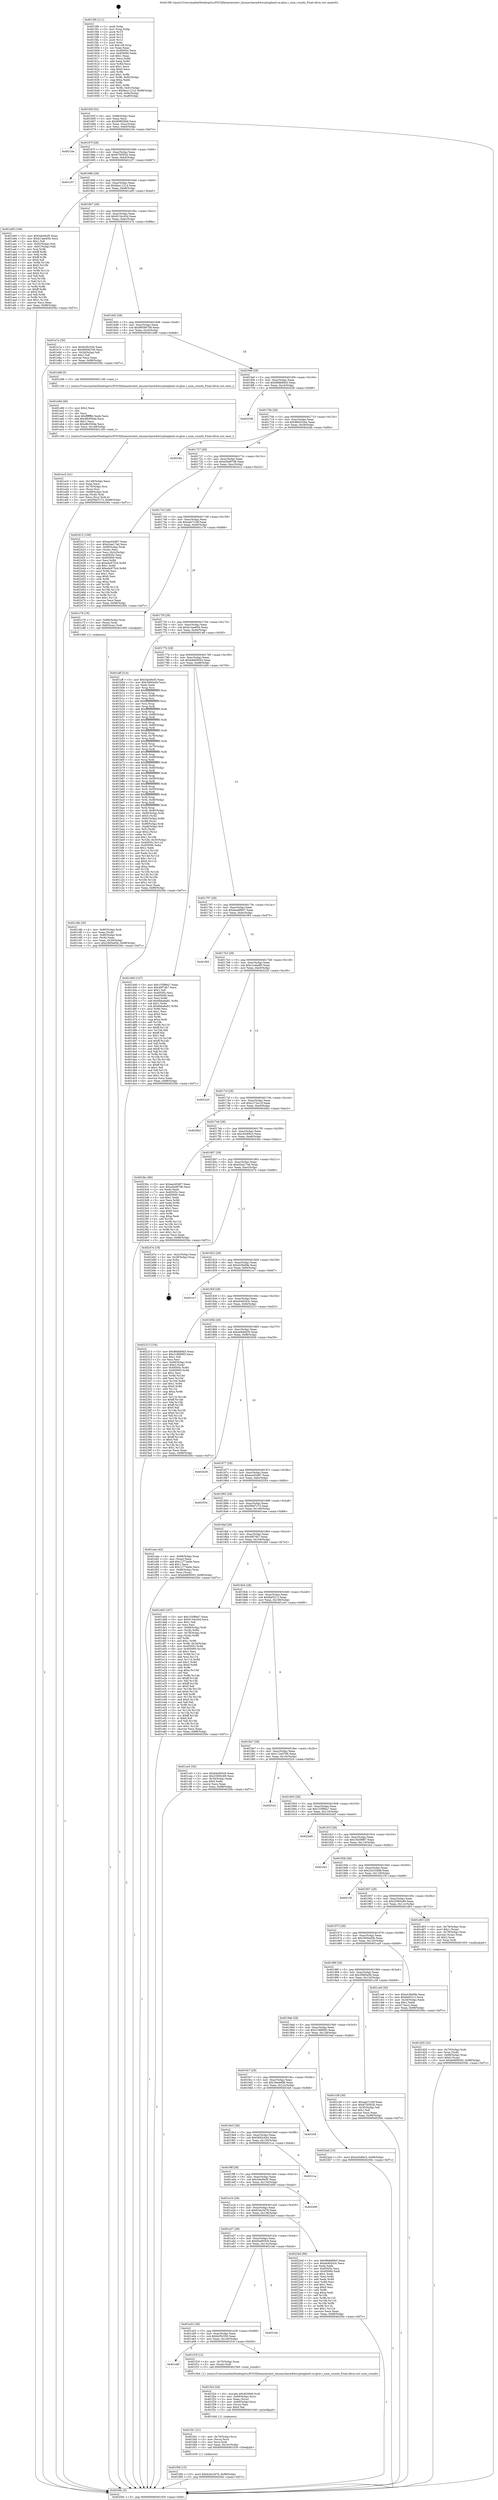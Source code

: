 digraph "0x4015f0" {
  label = "0x4015f0 (/mnt/c/Users/mathe/Desktop/tcc/POCII/binaries/extr_linuxarcharm64cryptoghash-ce-glue.c_num_rounds_Final-ollvm.out::main(0))"
  labelloc = "t"
  node[shape=record]

  Entry [label="",width=0.3,height=0.3,shape=circle,fillcolor=black,style=filled]
  "0x40165f" [label="{
     0x40165f [32]\l
     | [instrs]\l
     &nbsp;&nbsp;0x40165f \<+6\>: mov -0x98(%rbp),%eax\l
     &nbsp;&nbsp;0x401665 \<+2\>: mov %eax,%ecx\l
     &nbsp;&nbsp;0x401667 \<+6\>: sub $0x808f29b6,%ecx\l
     &nbsp;&nbsp;0x40166d \<+6\>: mov %eax,-0xac(%rbp)\l
     &nbsp;&nbsp;0x401673 \<+6\>: mov %ecx,-0xb0(%rbp)\l
     &nbsp;&nbsp;0x401679 \<+6\>: je 000000000040216e \<main+0xb7e\>\l
  }"]
  "0x40216e" [label="{
     0x40216e\l
  }", style=dashed]
  "0x40167f" [label="{
     0x40167f [28]\l
     | [instrs]\l
     &nbsp;&nbsp;0x40167f \<+5\>: jmp 0000000000401684 \<main+0x94\>\l
     &nbsp;&nbsp;0x401684 \<+6\>: mov -0xac(%rbp),%eax\l
     &nbsp;&nbsp;0x40168a \<+5\>: sub $0x875f362b,%eax\l
     &nbsp;&nbsp;0x40168f \<+6\>: mov %eax,-0xb4(%rbp)\l
     &nbsp;&nbsp;0x401695 \<+6\>: je 0000000000401c57 \<main+0x667\>\l
  }"]
  Exit [label="",width=0.3,height=0.3,shape=circle,fillcolor=black,style=filled,peripheries=2]
  "0x401c57" [label="{
     0x401c57\l
  }", style=dashed]
  "0x40169b" [label="{
     0x40169b [28]\l
     | [instrs]\l
     &nbsp;&nbsp;0x40169b \<+5\>: jmp 00000000004016a0 \<main+0xb0\>\l
     &nbsp;&nbsp;0x4016a0 \<+6\>: mov -0xac(%rbp),%eax\l
     &nbsp;&nbsp;0x4016a6 \<+5\>: sub $0x8ea1121d,%eax\l
     &nbsp;&nbsp;0x4016ab \<+6\>: mov %eax,-0xb8(%rbp)\l
     &nbsp;&nbsp;0x4016b1 \<+6\>: je 0000000000401a95 \<main+0x4a5\>\l
  }"]
  "0x401f56" [label="{
     0x401f56 [15]\l
     | [instrs]\l
     &nbsp;&nbsp;0x401f56 \<+10\>: movl $0x62dc3d78,-0x98(%rbp)\l
     &nbsp;&nbsp;0x401f60 \<+5\>: jmp 000000000040256c \<main+0xf7c\>\l
  }"]
  "0x401a95" [label="{
     0x401a95 [106]\l
     | [instrs]\l
     &nbsp;&nbsp;0x401a95 \<+5\>: mov $0x5ab49cf5,%eax\l
     &nbsp;&nbsp;0x401a9a \<+5\>: mov $0xb14ae65b,%ecx\l
     &nbsp;&nbsp;0x401a9f \<+2\>: mov $0x1,%dl\l
     &nbsp;&nbsp;0x401aa1 \<+7\>: mov -0x92(%rbp),%sil\l
     &nbsp;&nbsp;0x401aa8 \<+7\>: mov -0x91(%rbp),%dil\l
     &nbsp;&nbsp;0x401aaf \<+3\>: mov %sil,%r8b\l
     &nbsp;&nbsp;0x401ab2 \<+4\>: xor $0xff,%r8b\l
     &nbsp;&nbsp;0x401ab6 \<+3\>: mov %dil,%r9b\l
     &nbsp;&nbsp;0x401ab9 \<+4\>: xor $0xff,%r9b\l
     &nbsp;&nbsp;0x401abd \<+3\>: xor $0x0,%dl\l
     &nbsp;&nbsp;0x401ac0 \<+3\>: mov %r8b,%r10b\l
     &nbsp;&nbsp;0x401ac3 \<+4\>: and $0x0,%r10b\l
     &nbsp;&nbsp;0x401ac7 \<+3\>: and %dl,%sil\l
     &nbsp;&nbsp;0x401aca \<+3\>: mov %r9b,%r11b\l
     &nbsp;&nbsp;0x401acd \<+4\>: and $0x0,%r11b\l
     &nbsp;&nbsp;0x401ad1 \<+3\>: and %dl,%dil\l
     &nbsp;&nbsp;0x401ad4 \<+3\>: or %sil,%r10b\l
     &nbsp;&nbsp;0x401ad7 \<+3\>: or %dil,%r11b\l
     &nbsp;&nbsp;0x401ada \<+3\>: xor %r11b,%r10b\l
     &nbsp;&nbsp;0x401add \<+3\>: or %r9b,%r8b\l
     &nbsp;&nbsp;0x401ae0 \<+4\>: xor $0xff,%r8b\l
     &nbsp;&nbsp;0x401ae4 \<+3\>: or $0x0,%dl\l
     &nbsp;&nbsp;0x401ae7 \<+3\>: and %dl,%r8b\l
     &nbsp;&nbsp;0x401aea \<+3\>: or %r8b,%r10b\l
     &nbsp;&nbsp;0x401aed \<+4\>: test $0x1,%r10b\l
     &nbsp;&nbsp;0x401af1 \<+3\>: cmovne %ecx,%eax\l
     &nbsp;&nbsp;0x401af4 \<+6\>: mov %eax,-0x98(%rbp)\l
     &nbsp;&nbsp;0x401afa \<+5\>: jmp 000000000040256c \<main+0xf7c\>\l
  }"]
  "0x4016b7" [label="{
     0x4016b7 [28]\l
     | [instrs]\l
     &nbsp;&nbsp;0x4016b7 \<+5\>: jmp 00000000004016bc \<main+0xcc\>\l
     &nbsp;&nbsp;0x4016bc \<+6\>: mov -0xac(%rbp),%eax\l
     &nbsp;&nbsp;0x4016c2 \<+5\>: sub $0x9134c45d,%eax\l
     &nbsp;&nbsp;0x4016c7 \<+6\>: mov %eax,-0xbc(%rbp)\l
     &nbsp;&nbsp;0x4016cd \<+6\>: je 0000000000401e7a \<main+0x88a\>\l
  }"]
  "0x40256c" [label="{
     0x40256c [5]\l
     | [instrs]\l
     &nbsp;&nbsp;0x40256c \<+5\>: jmp 000000000040165f \<main+0x6f\>\l
  }"]
  "0x4015f0" [label="{
     0x4015f0 [111]\l
     | [instrs]\l
     &nbsp;&nbsp;0x4015f0 \<+1\>: push %rbp\l
     &nbsp;&nbsp;0x4015f1 \<+3\>: mov %rsp,%rbp\l
     &nbsp;&nbsp;0x4015f4 \<+2\>: push %r15\l
     &nbsp;&nbsp;0x4015f6 \<+2\>: push %r14\l
     &nbsp;&nbsp;0x4015f8 \<+2\>: push %r13\l
     &nbsp;&nbsp;0x4015fa \<+2\>: push %r12\l
     &nbsp;&nbsp;0x4015fc \<+1\>: push %rbx\l
     &nbsp;&nbsp;0x4015fd \<+7\>: sub $0x148,%rsp\l
     &nbsp;&nbsp;0x401604 \<+2\>: xor %eax,%eax\l
     &nbsp;&nbsp;0x401606 \<+7\>: mov 0x40505c,%ecx\l
     &nbsp;&nbsp;0x40160d \<+7\>: mov 0x405060,%edx\l
     &nbsp;&nbsp;0x401614 \<+3\>: sub $0x1,%eax\l
     &nbsp;&nbsp;0x401617 \<+3\>: mov %ecx,%r8d\l
     &nbsp;&nbsp;0x40161a \<+3\>: add %eax,%r8d\l
     &nbsp;&nbsp;0x40161d \<+4\>: imul %r8d,%ecx\l
     &nbsp;&nbsp;0x401621 \<+3\>: and $0x1,%ecx\l
     &nbsp;&nbsp;0x401624 \<+3\>: cmp $0x0,%ecx\l
     &nbsp;&nbsp;0x401627 \<+4\>: sete %r9b\l
     &nbsp;&nbsp;0x40162b \<+4\>: and $0x1,%r9b\l
     &nbsp;&nbsp;0x40162f \<+7\>: mov %r9b,-0x92(%rbp)\l
     &nbsp;&nbsp;0x401636 \<+3\>: cmp $0xa,%edx\l
     &nbsp;&nbsp;0x401639 \<+4\>: setl %r9b\l
     &nbsp;&nbsp;0x40163d \<+4\>: and $0x1,%r9b\l
     &nbsp;&nbsp;0x401641 \<+7\>: mov %r9b,-0x91(%rbp)\l
     &nbsp;&nbsp;0x401648 \<+10\>: movl $0x8ea1121d,-0x98(%rbp)\l
     &nbsp;&nbsp;0x401652 \<+6\>: mov %edi,-0x9c(%rbp)\l
     &nbsp;&nbsp;0x401658 \<+7\>: mov %rsi,-0xa8(%rbp)\l
  }"]
  "0x401f41" [label="{
     0x401f41 [21]\l
     | [instrs]\l
     &nbsp;&nbsp;0x401f41 \<+4\>: mov -0x70(%rbp),%rcx\l
     &nbsp;&nbsp;0x401f45 \<+3\>: mov (%rcx),%rcx\l
     &nbsp;&nbsp;0x401f48 \<+3\>: mov %rcx,%rdi\l
     &nbsp;&nbsp;0x401f4b \<+6\>: mov %eax,-0x14c(%rbp)\l
     &nbsp;&nbsp;0x401f51 \<+5\>: call 0000000000401030 \<free@plt\>\l
     | [calls]\l
     &nbsp;&nbsp;0x401030 \{1\} (unknown)\l
  }"]
  "0x401e7a" [label="{
     0x401e7a [30]\l
     | [instrs]\l
     &nbsp;&nbsp;0x401e7a \<+5\>: mov $0x6cf5c556,%eax\l
     &nbsp;&nbsp;0x401e7f \<+5\>: mov $0x9859d709,%ecx\l
     &nbsp;&nbsp;0x401e84 \<+3\>: mov -0x2d(%rbp),%dl\l
     &nbsp;&nbsp;0x401e87 \<+3\>: test $0x1,%dl\l
     &nbsp;&nbsp;0x401e8a \<+3\>: cmovne %ecx,%eax\l
     &nbsp;&nbsp;0x401e8d \<+6\>: mov %eax,-0x98(%rbp)\l
     &nbsp;&nbsp;0x401e93 \<+5\>: jmp 000000000040256c \<main+0xf7c\>\l
  }"]
  "0x4016d3" [label="{
     0x4016d3 [28]\l
     | [instrs]\l
     &nbsp;&nbsp;0x4016d3 \<+5\>: jmp 00000000004016d8 \<main+0xe8\>\l
     &nbsp;&nbsp;0x4016d8 \<+6\>: mov -0xac(%rbp),%eax\l
     &nbsp;&nbsp;0x4016de \<+5\>: sub $0x9859d709,%eax\l
     &nbsp;&nbsp;0x4016e3 \<+6\>: mov %eax,-0xc0(%rbp)\l
     &nbsp;&nbsp;0x4016e9 \<+6\>: je 0000000000401e98 \<main+0x8a8\>\l
  }"]
  "0x401f24" [label="{
     0x401f24 [29]\l
     | [instrs]\l
     &nbsp;&nbsp;0x401f24 \<+10\>: movabs $0x4030d6,%rdi\l
     &nbsp;&nbsp;0x401f2e \<+4\>: mov -0x60(%rbp),%rcx\l
     &nbsp;&nbsp;0x401f32 \<+2\>: mov %eax,(%rcx)\l
     &nbsp;&nbsp;0x401f34 \<+4\>: mov -0x60(%rbp),%rcx\l
     &nbsp;&nbsp;0x401f38 \<+2\>: mov (%rcx),%esi\l
     &nbsp;&nbsp;0x401f3a \<+2\>: mov $0x0,%al\l
     &nbsp;&nbsp;0x401f3c \<+5\>: call 0000000000401040 \<printf@plt\>\l
     | [calls]\l
     &nbsp;&nbsp;0x401040 \{1\} (unknown)\l
  }"]
  "0x401e98" [label="{
     0x401e98 [5]\l
     | [instrs]\l
     &nbsp;&nbsp;0x401e98 \<+5\>: call 0000000000401160 \<next_i\>\l
     | [calls]\l
     &nbsp;&nbsp;0x401160 \{1\} (/mnt/c/Users/mathe/Desktop/tcc/POCII/binaries/extr_linuxarcharm64cryptoghash-ce-glue.c_num_rounds_Final-ollvm.out::next_i)\l
  }"]
  "0x4016ef" [label="{
     0x4016ef [28]\l
     | [instrs]\l
     &nbsp;&nbsp;0x4016ef \<+5\>: jmp 00000000004016f4 \<main+0x104\>\l
     &nbsp;&nbsp;0x4016f4 \<+6\>: mov -0xac(%rbp),%eax\l
     &nbsp;&nbsp;0x4016fa \<+5\>: sub $0x98db80b5,%eax\l
     &nbsp;&nbsp;0x4016ff \<+6\>: mov %eax,-0xc4(%rbp)\l
     &nbsp;&nbsp;0x401705 \<+6\>: je 0000000000402538 \<main+0xf48\>\l
  }"]
  "0x401a6f" [label="{
     0x401a6f\l
  }", style=dashed]
  "0x402538" [label="{
     0x402538\l
  }", style=dashed]
  "0x40170b" [label="{
     0x40170b [28]\l
     | [instrs]\l
     &nbsp;&nbsp;0x40170b \<+5\>: jmp 0000000000401710 \<main+0x120\>\l
     &nbsp;&nbsp;0x401710 \<+6\>: mov -0xac(%rbp),%eax\l
     &nbsp;&nbsp;0x401716 \<+5\>: sub $0x9b6522be,%eax\l
     &nbsp;&nbsp;0x40171b \<+6\>: mov %eax,-0xc8(%rbp)\l
     &nbsp;&nbsp;0x401721 \<+6\>: je 00000000004024fa \<main+0xf0a\>\l
  }"]
  "0x401f18" [label="{
     0x401f18 [12]\l
     | [instrs]\l
     &nbsp;&nbsp;0x401f18 \<+4\>: mov -0x70(%rbp),%rax\l
     &nbsp;&nbsp;0x401f1c \<+3\>: mov (%rax),%rdi\l
     &nbsp;&nbsp;0x401f1f \<+5\>: call 00000000004015b0 \<num_rounds\>\l
     | [calls]\l
     &nbsp;&nbsp;0x4015b0 \{1\} (/mnt/c/Users/mathe/Desktop/tcc/POCII/binaries/extr_linuxarcharm64cryptoghash-ce-glue.c_num_rounds_Final-ollvm.out::num_rounds)\l
  }"]
  "0x4024fa" [label="{
     0x4024fa\l
  }", style=dashed]
  "0x401727" [label="{
     0x401727 [28]\l
     | [instrs]\l
     &nbsp;&nbsp;0x401727 \<+5\>: jmp 000000000040172c \<main+0x13c\>\l
     &nbsp;&nbsp;0x40172c \<+6\>: mov -0xac(%rbp),%eax\l
     &nbsp;&nbsp;0x401732 \<+5\>: sub $0xa5bd97d6,%eax\l
     &nbsp;&nbsp;0x401737 \<+6\>: mov %eax,-0xcc(%rbp)\l
     &nbsp;&nbsp;0x40173d \<+6\>: je 0000000000402412 \<main+0xe22\>\l
  }"]
  "0x401a53" [label="{
     0x401a53 [28]\l
     | [instrs]\l
     &nbsp;&nbsp;0x401a53 \<+5\>: jmp 0000000000401a58 \<main+0x468\>\l
     &nbsp;&nbsp;0x401a58 \<+6\>: mov -0xac(%rbp),%eax\l
     &nbsp;&nbsp;0x401a5e \<+5\>: sub $0x6cf5c556,%eax\l
     &nbsp;&nbsp;0x401a63 \<+6\>: mov %eax,-0x140(%rbp)\l
     &nbsp;&nbsp;0x401a69 \<+6\>: je 0000000000401f18 \<main+0x928\>\l
  }"]
  "0x402412" [label="{
     0x402412 [108]\l
     | [instrs]\l
     &nbsp;&nbsp;0x402412 \<+5\>: mov $0xeecb5d87,%eax\l
     &nbsp;&nbsp;0x402417 \<+5\>: mov $0xd2ee17a6,%ecx\l
     &nbsp;&nbsp;0x40241c \<+7\>: mov -0x90(%rbp),%rdx\l
     &nbsp;&nbsp;0x402423 \<+2\>: mov (%rdx),%esi\l
     &nbsp;&nbsp;0x402425 \<+3\>: mov %esi,-0x2c(%rbp)\l
     &nbsp;&nbsp;0x402428 \<+7\>: mov 0x40505c,%esi\l
     &nbsp;&nbsp;0x40242f \<+7\>: mov 0x405060,%edi\l
     &nbsp;&nbsp;0x402436 \<+3\>: mov %esi,%r8d\l
     &nbsp;&nbsp;0x402439 \<+7\>: sub $0xedc675c4,%r8d\l
     &nbsp;&nbsp;0x402440 \<+4\>: sub $0x1,%r8d\l
     &nbsp;&nbsp;0x402444 \<+7\>: add $0xedc675c4,%r8d\l
     &nbsp;&nbsp;0x40244b \<+4\>: imul %r8d,%esi\l
     &nbsp;&nbsp;0x40244f \<+3\>: and $0x1,%esi\l
     &nbsp;&nbsp;0x402452 \<+3\>: cmp $0x0,%esi\l
     &nbsp;&nbsp;0x402455 \<+4\>: sete %r9b\l
     &nbsp;&nbsp;0x402459 \<+3\>: cmp $0xa,%edi\l
     &nbsp;&nbsp;0x40245c \<+4\>: setl %r10b\l
     &nbsp;&nbsp;0x402460 \<+3\>: mov %r9b,%r11b\l
     &nbsp;&nbsp;0x402463 \<+3\>: and %r10b,%r11b\l
     &nbsp;&nbsp;0x402466 \<+3\>: xor %r10b,%r9b\l
     &nbsp;&nbsp;0x402469 \<+3\>: or %r9b,%r11b\l
     &nbsp;&nbsp;0x40246c \<+4\>: test $0x1,%r11b\l
     &nbsp;&nbsp;0x402470 \<+3\>: cmovne %ecx,%eax\l
     &nbsp;&nbsp;0x402473 \<+6\>: mov %eax,-0x98(%rbp)\l
     &nbsp;&nbsp;0x402479 \<+5\>: jmp 000000000040256c \<main+0xf7c\>\l
  }"]
  "0x401743" [label="{
     0x401743 [28]\l
     | [instrs]\l
     &nbsp;&nbsp;0x401743 \<+5\>: jmp 0000000000401748 \<main+0x158\>\l
     &nbsp;&nbsp;0x401748 \<+6\>: mov -0xac(%rbp),%eax\l
     &nbsp;&nbsp;0x40174e \<+5\>: sub $0xaeb7c20f,%eax\l
     &nbsp;&nbsp;0x401753 \<+6\>: mov %eax,-0xd0(%rbp)\l
     &nbsp;&nbsp;0x401759 \<+6\>: je 0000000000401c78 \<main+0x688\>\l
  }"]
  "0x4021bb" [label="{
     0x4021bb\l
  }", style=dashed]
  "0x401c78" [label="{
     0x401c78 [19]\l
     | [instrs]\l
     &nbsp;&nbsp;0x401c78 \<+7\>: mov -0x88(%rbp),%rax\l
     &nbsp;&nbsp;0x401c7f \<+3\>: mov (%rax),%rax\l
     &nbsp;&nbsp;0x401c82 \<+4\>: mov 0x8(%rax),%rdi\l
     &nbsp;&nbsp;0x401c86 \<+5\>: call 0000000000401060 \<atoi@plt\>\l
     | [calls]\l
     &nbsp;&nbsp;0x401060 \{1\} (unknown)\l
  }"]
  "0x40175f" [label="{
     0x40175f [28]\l
     | [instrs]\l
     &nbsp;&nbsp;0x40175f \<+5\>: jmp 0000000000401764 \<main+0x174\>\l
     &nbsp;&nbsp;0x401764 \<+6\>: mov -0xac(%rbp),%eax\l
     &nbsp;&nbsp;0x40176a \<+5\>: sub $0xb14ae65b,%eax\l
     &nbsp;&nbsp;0x40176f \<+6\>: mov %eax,-0xd4(%rbp)\l
     &nbsp;&nbsp;0x401775 \<+6\>: je 0000000000401aff \<main+0x50f\>\l
  }"]
  "0x401a37" [label="{
     0x401a37 [28]\l
     | [instrs]\l
     &nbsp;&nbsp;0x401a37 \<+5\>: jmp 0000000000401a3c \<main+0x44c\>\l
     &nbsp;&nbsp;0x401a3c \<+6\>: mov -0xac(%rbp),%eax\l
     &nbsp;&nbsp;0x401a42 \<+5\>: sub $0x64a905c8,%eax\l
     &nbsp;&nbsp;0x401a47 \<+6\>: mov %eax,-0x13c(%rbp)\l
     &nbsp;&nbsp;0x401a4d \<+6\>: je 00000000004021bb \<main+0xbcb\>\l
  }"]
  "0x401aff" [label="{
     0x401aff [314]\l
     | [instrs]\l
     &nbsp;&nbsp;0x401aff \<+5\>: mov $0x5ab49cf5,%eax\l
     &nbsp;&nbsp;0x401b04 \<+5\>: mov $0x30fd3a5b,%ecx\l
     &nbsp;&nbsp;0x401b09 \<+2\>: xor %edx,%edx\l
     &nbsp;&nbsp;0x401b0b \<+3\>: mov %rsp,%rsi\l
     &nbsp;&nbsp;0x401b0e \<+4\>: add $0xfffffffffffffff0,%rsi\l
     &nbsp;&nbsp;0x401b12 \<+3\>: mov %rsi,%rsp\l
     &nbsp;&nbsp;0x401b15 \<+7\>: mov %rsi,-0x90(%rbp)\l
     &nbsp;&nbsp;0x401b1c \<+3\>: mov %rsp,%rsi\l
     &nbsp;&nbsp;0x401b1f \<+4\>: add $0xfffffffffffffff0,%rsi\l
     &nbsp;&nbsp;0x401b23 \<+3\>: mov %rsi,%rsp\l
     &nbsp;&nbsp;0x401b26 \<+3\>: mov %rsp,%rdi\l
     &nbsp;&nbsp;0x401b29 \<+4\>: add $0xfffffffffffffff0,%rdi\l
     &nbsp;&nbsp;0x401b2d \<+3\>: mov %rdi,%rsp\l
     &nbsp;&nbsp;0x401b30 \<+7\>: mov %rdi,-0x88(%rbp)\l
     &nbsp;&nbsp;0x401b37 \<+3\>: mov %rsp,%rdi\l
     &nbsp;&nbsp;0x401b3a \<+4\>: add $0xfffffffffffffff0,%rdi\l
     &nbsp;&nbsp;0x401b3e \<+3\>: mov %rdi,%rsp\l
     &nbsp;&nbsp;0x401b41 \<+4\>: mov %rdi,-0x80(%rbp)\l
     &nbsp;&nbsp;0x401b45 \<+3\>: mov %rsp,%rdi\l
     &nbsp;&nbsp;0x401b48 \<+4\>: add $0xfffffffffffffff0,%rdi\l
     &nbsp;&nbsp;0x401b4c \<+3\>: mov %rdi,%rsp\l
     &nbsp;&nbsp;0x401b4f \<+4\>: mov %rdi,-0x78(%rbp)\l
     &nbsp;&nbsp;0x401b53 \<+3\>: mov %rsp,%rdi\l
     &nbsp;&nbsp;0x401b56 \<+4\>: add $0xfffffffffffffff0,%rdi\l
     &nbsp;&nbsp;0x401b5a \<+3\>: mov %rdi,%rsp\l
     &nbsp;&nbsp;0x401b5d \<+4\>: mov %rdi,-0x70(%rbp)\l
     &nbsp;&nbsp;0x401b61 \<+3\>: mov %rsp,%rdi\l
     &nbsp;&nbsp;0x401b64 \<+4\>: add $0xfffffffffffffff0,%rdi\l
     &nbsp;&nbsp;0x401b68 \<+3\>: mov %rdi,%rsp\l
     &nbsp;&nbsp;0x401b6b \<+4\>: mov %rdi,-0x68(%rbp)\l
     &nbsp;&nbsp;0x401b6f \<+3\>: mov %rsp,%rdi\l
     &nbsp;&nbsp;0x401b72 \<+4\>: add $0xfffffffffffffff0,%rdi\l
     &nbsp;&nbsp;0x401b76 \<+3\>: mov %rdi,%rsp\l
     &nbsp;&nbsp;0x401b79 \<+4\>: mov %rdi,-0x60(%rbp)\l
     &nbsp;&nbsp;0x401b7d \<+3\>: mov %rsp,%rdi\l
     &nbsp;&nbsp;0x401b80 \<+4\>: add $0xfffffffffffffff0,%rdi\l
     &nbsp;&nbsp;0x401b84 \<+3\>: mov %rdi,%rsp\l
     &nbsp;&nbsp;0x401b87 \<+4\>: mov %rdi,-0x58(%rbp)\l
     &nbsp;&nbsp;0x401b8b \<+3\>: mov %rsp,%rdi\l
     &nbsp;&nbsp;0x401b8e \<+4\>: add $0xfffffffffffffff0,%rdi\l
     &nbsp;&nbsp;0x401b92 \<+3\>: mov %rdi,%rsp\l
     &nbsp;&nbsp;0x401b95 \<+4\>: mov %rdi,-0x50(%rbp)\l
     &nbsp;&nbsp;0x401b99 \<+3\>: mov %rsp,%rdi\l
     &nbsp;&nbsp;0x401b9c \<+4\>: add $0xfffffffffffffff0,%rdi\l
     &nbsp;&nbsp;0x401ba0 \<+3\>: mov %rdi,%rsp\l
     &nbsp;&nbsp;0x401ba3 \<+4\>: mov %rdi,-0x48(%rbp)\l
     &nbsp;&nbsp;0x401ba7 \<+3\>: mov %rsp,%rdi\l
     &nbsp;&nbsp;0x401baa \<+4\>: add $0xfffffffffffffff0,%rdi\l
     &nbsp;&nbsp;0x401bae \<+3\>: mov %rdi,%rsp\l
     &nbsp;&nbsp;0x401bb1 \<+4\>: mov %rdi,-0x40(%rbp)\l
     &nbsp;&nbsp;0x401bb5 \<+7\>: mov -0x90(%rbp),%rdi\l
     &nbsp;&nbsp;0x401bbc \<+6\>: movl $0x0,(%rdi)\l
     &nbsp;&nbsp;0x401bc2 \<+7\>: mov -0x9c(%rbp),%r8d\l
     &nbsp;&nbsp;0x401bc9 \<+3\>: mov %r8d,(%rsi)\l
     &nbsp;&nbsp;0x401bcc \<+7\>: mov -0x88(%rbp),%rdi\l
     &nbsp;&nbsp;0x401bd3 \<+7\>: mov -0xa8(%rbp),%r9\l
     &nbsp;&nbsp;0x401bda \<+3\>: mov %r9,(%rdi)\l
     &nbsp;&nbsp;0x401bdd \<+3\>: cmpl $0x2,(%rsi)\l
     &nbsp;&nbsp;0x401be0 \<+4\>: setne %r10b\l
     &nbsp;&nbsp;0x401be4 \<+4\>: and $0x1,%r10b\l
     &nbsp;&nbsp;0x401be8 \<+4\>: mov %r10b,-0x35(%rbp)\l
     &nbsp;&nbsp;0x401bec \<+8\>: mov 0x40505c,%r11d\l
     &nbsp;&nbsp;0x401bf4 \<+7\>: mov 0x405060,%ebx\l
     &nbsp;&nbsp;0x401bfb \<+3\>: sub $0x1,%edx\l
     &nbsp;&nbsp;0x401bfe \<+3\>: mov %r11d,%r14d\l
     &nbsp;&nbsp;0x401c01 \<+3\>: add %edx,%r14d\l
     &nbsp;&nbsp;0x401c04 \<+4\>: imul %r14d,%r11d\l
     &nbsp;&nbsp;0x401c08 \<+4\>: and $0x1,%r11d\l
     &nbsp;&nbsp;0x401c0c \<+4\>: cmp $0x0,%r11d\l
     &nbsp;&nbsp;0x401c10 \<+4\>: sete %r10b\l
     &nbsp;&nbsp;0x401c14 \<+3\>: cmp $0xa,%ebx\l
     &nbsp;&nbsp;0x401c17 \<+4\>: setl %r15b\l
     &nbsp;&nbsp;0x401c1b \<+3\>: mov %r10b,%r12b\l
     &nbsp;&nbsp;0x401c1e \<+3\>: and %r15b,%r12b\l
     &nbsp;&nbsp;0x401c21 \<+3\>: xor %r15b,%r10b\l
     &nbsp;&nbsp;0x401c24 \<+3\>: or %r10b,%r12b\l
     &nbsp;&nbsp;0x401c27 \<+4\>: test $0x1,%r12b\l
     &nbsp;&nbsp;0x401c2b \<+3\>: cmovne %ecx,%eax\l
     &nbsp;&nbsp;0x401c2e \<+6\>: mov %eax,-0x98(%rbp)\l
     &nbsp;&nbsp;0x401c34 \<+5\>: jmp 000000000040256c \<main+0xf7c\>\l
  }"]
  "0x40177b" [label="{
     0x40177b [28]\l
     | [instrs]\l
     &nbsp;&nbsp;0x40177b \<+5\>: jmp 0000000000401780 \<main+0x190\>\l
     &nbsp;&nbsp;0x401780 \<+6\>: mov -0xac(%rbp),%eax\l
     &nbsp;&nbsp;0x401786 \<+5\>: sub $0xb9d09593,%eax\l
     &nbsp;&nbsp;0x40178b \<+6\>: mov %eax,-0xd8(%rbp)\l
     &nbsp;&nbsp;0x401791 \<+6\>: je 0000000000401d40 \<main+0x750\>\l
  }"]
  "0x4022bd" [label="{
     0x4022bd [86]\l
     | [instrs]\l
     &nbsp;&nbsp;0x4022bd \<+5\>: mov $0x98db80b5,%eax\l
     &nbsp;&nbsp;0x4022c2 \<+5\>: mov $0xeb4b543c,%ecx\l
     &nbsp;&nbsp;0x4022c7 \<+2\>: xor %edx,%edx\l
     &nbsp;&nbsp;0x4022c9 \<+7\>: mov 0x40505c,%esi\l
     &nbsp;&nbsp;0x4022d0 \<+7\>: mov 0x405060,%edi\l
     &nbsp;&nbsp;0x4022d7 \<+3\>: sub $0x1,%edx\l
     &nbsp;&nbsp;0x4022da \<+3\>: mov %esi,%r8d\l
     &nbsp;&nbsp;0x4022dd \<+3\>: add %edx,%r8d\l
     &nbsp;&nbsp;0x4022e0 \<+4\>: imul %r8d,%esi\l
     &nbsp;&nbsp;0x4022e4 \<+3\>: and $0x1,%esi\l
     &nbsp;&nbsp;0x4022e7 \<+3\>: cmp $0x0,%esi\l
     &nbsp;&nbsp;0x4022ea \<+4\>: sete %r9b\l
     &nbsp;&nbsp;0x4022ee \<+3\>: cmp $0xa,%edi\l
     &nbsp;&nbsp;0x4022f1 \<+4\>: setl %r10b\l
     &nbsp;&nbsp;0x4022f5 \<+3\>: mov %r9b,%r11b\l
     &nbsp;&nbsp;0x4022f8 \<+3\>: and %r10b,%r11b\l
     &nbsp;&nbsp;0x4022fb \<+3\>: xor %r10b,%r9b\l
     &nbsp;&nbsp;0x4022fe \<+3\>: or %r9b,%r11b\l
     &nbsp;&nbsp;0x402301 \<+4\>: test $0x1,%r11b\l
     &nbsp;&nbsp;0x402305 \<+3\>: cmovne %ecx,%eax\l
     &nbsp;&nbsp;0x402308 \<+6\>: mov %eax,-0x98(%rbp)\l
     &nbsp;&nbsp;0x40230e \<+5\>: jmp 000000000040256c \<main+0xf7c\>\l
  }"]
  "0x401a1b" [label="{
     0x401a1b [28]\l
     | [instrs]\l
     &nbsp;&nbsp;0x401a1b \<+5\>: jmp 0000000000401a20 \<main+0x430\>\l
     &nbsp;&nbsp;0x401a20 \<+6\>: mov -0xac(%rbp),%eax\l
     &nbsp;&nbsp;0x401a26 \<+5\>: sub $0x62dc3d78,%eax\l
     &nbsp;&nbsp;0x401a2b \<+6\>: mov %eax,-0x138(%rbp)\l
     &nbsp;&nbsp;0x401a31 \<+6\>: je 00000000004022bd \<main+0xccd\>\l
  }"]
  "0x401d40" [label="{
     0x401d40 [147]\l
     | [instrs]\l
     &nbsp;&nbsp;0x401d40 \<+5\>: mov $0x155f86a7,%eax\l
     &nbsp;&nbsp;0x401d45 \<+5\>: mov $0x49f74b7,%ecx\l
     &nbsp;&nbsp;0x401d4a \<+2\>: mov $0x1,%dl\l
     &nbsp;&nbsp;0x401d4c \<+7\>: mov 0x40505c,%esi\l
     &nbsp;&nbsp;0x401d53 \<+7\>: mov 0x405060,%edi\l
     &nbsp;&nbsp;0x401d5a \<+3\>: mov %esi,%r8d\l
     &nbsp;&nbsp;0x401d5d \<+7\>: add $0x6bba6a81,%r8d\l
     &nbsp;&nbsp;0x401d64 \<+4\>: sub $0x1,%r8d\l
     &nbsp;&nbsp;0x401d68 \<+7\>: sub $0x6bba6a81,%r8d\l
     &nbsp;&nbsp;0x401d6f \<+4\>: imul %r8d,%esi\l
     &nbsp;&nbsp;0x401d73 \<+3\>: and $0x1,%esi\l
     &nbsp;&nbsp;0x401d76 \<+3\>: cmp $0x0,%esi\l
     &nbsp;&nbsp;0x401d79 \<+4\>: sete %r9b\l
     &nbsp;&nbsp;0x401d7d \<+3\>: cmp $0xa,%edi\l
     &nbsp;&nbsp;0x401d80 \<+4\>: setl %r10b\l
     &nbsp;&nbsp;0x401d84 \<+3\>: mov %r9b,%r11b\l
     &nbsp;&nbsp;0x401d87 \<+4\>: xor $0xff,%r11b\l
     &nbsp;&nbsp;0x401d8b \<+3\>: mov %r10b,%bl\l
     &nbsp;&nbsp;0x401d8e \<+3\>: xor $0xff,%bl\l
     &nbsp;&nbsp;0x401d91 \<+3\>: xor $0x1,%dl\l
     &nbsp;&nbsp;0x401d94 \<+3\>: mov %r11b,%r14b\l
     &nbsp;&nbsp;0x401d97 \<+4\>: and $0xff,%r14b\l
     &nbsp;&nbsp;0x401d9b \<+3\>: and %dl,%r9b\l
     &nbsp;&nbsp;0x401d9e \<+3\>: mov %bl,%r15b\l
     &nbsp;&nbsp;0x401da1 \<+4\>: and $0xff,%r15b\l
     &nbsp;&nbsp;0x401da5 \<+3\>: and %dl,%r10b\l
     &nbsp;&nbsp;0x401da8 \<+3\>: or %r9b,%r14b\l
     &nbsp;&nbsp;0x401dab \<+3\>: or %r10b,%r15b\l
     &nbsp;&nbsp;0x401dae \<+3\>: xor %r15b,%r14b\l
     &nbsp;&nbsp;0x401db1 \<+3\>: or %bl,%r11b\l
     &nbsp;&nbsp;0x401db4 \<+4\>: xor $0xff,%r11b\l
     &nbsp;&nbsp;0x401db8 \<+3\>: or $0x1,%dl\l
     &nbsp;&nbsp;0x401dbb \<+3\>: and %dl,%r11b\l
     &nbsp;&nbsp;0x401dbe \<+3\>: or %r11b,%r14b\l
     &nbsp;&nbsp;0x401dc1 \<+4\>: test $0x1,%r14b\l
     &nbsp;&nbsp;0x401dc5 \<+3\>: cmovne %ecx,%eax\l
     &nbsp;&nbsp;0x401dc8 \<+6\>: mov %eax,-0x98(%rbp)\l
     &nbsp;&nbsp;0x401dce \<+5\>: jmp 000000000040256c \<main+0xf7c\>\l
  }"]
  "0x401797" [label="{
     0x401797 [28]\l
     | [instrs]\l
     &nbsp;&nbsp;0x401797 \<+5\>: jmp 000000000040179c \<main+0x1ac\>\l
     &nbsp;&nbsp;0x40179c \<+6\>: mov -0xac(%rbp),%eax\l
     &nbsp;&nbsp;0x4017a2 \<+5\>: sub $0xbeed8957,%eax\l
     &nbsp;&nbsp;0x4017a7 \<+6\>: mov %eax,-0xdc(%rbp)\l
     &nbsp;&nbsp;0x4017ad \<+6\>: je 0000000000401f65 \<main+0x975\>\l
  }"]
  "0x402490" [label="{
     0x402490\l
  }", style=dashed]
  "0x401f65" [label="{
     0x401f65\l
  }", style=dashed]
  "0x4017b3" [label="{
     0x4017b3 [28]\l
     | [instrs]\l
     &nbsp;&nbsp;0x4017b3 \<+5\>: jmp 00000000004017b8 \<main+0x1c8\>\l
     &nbsp;&nbsp;0x4017b8 \<+6\>: mov -0xac(%rbp),%eax\l
     &nbsp;&nbsp;0x4017be \<+5\>: sub $0xc1eda4f0,%eax\l
     &nbsp;&nbsp;0x4017c3 \<+6\>: mov %eax,-0xe0(%rbp)\l
     &nbsp;&nbsp;0x4017c9 \<+6\>: je 0000000000402220 \<main+0xc30\>\l
  }"]
  "0x4019ff" [label="{
     0x4019ff [28]\l
     | [instrs]\l
     &nbsp;&nbsp;0x4019ff \<+5\>: jmp 0000000000401a04 \<main+0x414\>\l
     &nbsp;&nbsp;0x401a04 \<+6\>: mov -0xac(%rbp),%eax\l
     &nbsp;&nbsp;0x401a0a \<+5\>: sub $0x5ab49cf5,%eax\l
     &nbsp;&nbsp;0x401a0f \<+6\>: mov %eax,-0x134(%rbp)\l
     &nbsp;&nbsp;0x401a15 \<+6\>: je 0000000000402490 \<main+0xea0\>\l
  }"]
  "0x402220" [label="{
     0x402220\l
  }", style=dashed]
  "0x4017cf" [label="{
     0x4017cf [28]\l
     | [instrs]\l
     &nbsp;&nbsp;0x4017cf \<+5\>: jmp 00000000004017d4 \<main+0x1e4\>\l
     &nbsp;&nbsp;0x4017d4 \<+6\>: mov -0xac(%rbp),%eax\l
     &nbsp;&nbsp;0x4017da \<+5\>: sub $0xc273a12f,%eax\l
     &nbsp;&nbsp;0x4017df \<+6\>: mov %eax,-0xe4(%rbp)\l
     &nbsp;&nbsp;0x4017e5 \<+6\>: je 00000000004020b2 \<main+0xac2\>\l
  }"]
  "0x4021ca" [label="{
     0x4021ca\l
  }", style=dashed]
  "0x4020b2" [label="{
     0x4020b2\l
  }", style=dashed]
  "0x4017eb" [label="{
     0x4017eb [28]\l
     | [instrs]\l
     &nbsp;&nbsp;0x4017eb \<+5\>: jmp 00000000004017f0 \<main+0x200\>\l
     &nbsp;&nbsp;0x4017f0 \<+6\>: mov -0xac(%rbp),%eax\l
     &nbsp;&nbsp;0x4017f6 \<+5\>: sub $0xcb5df4c3,%eax\l
     &nbsp;&nbsp;0x4017fb \<+6\>: mov %eax,-0xe8(%rbp)\l
     &nbsp;&nbsp;0x401801 \<+6\>: je 00000000004023bc \<main+0xdcc\>\l
  }"]
  "0x4019e3" [label="{
     0x4019e3 [28]\l
     | [instrs]\l
     &nbsp;&nbsp;0x4019e3 \<+5\>: jmp 00000000004019e8 \<main+0x3f8\>\l
     &nbsp;&nbsp;0x4019e8 \<+6\>: mov -0xac(%rbp),%eax\l
     &nbsp;&nbsp;0x4019ee \<+5\>: sub $0x5693c044,%eax\l
     &nbsp;&nbsp;0x4019f3 \<+6\>: mov %eax,-0x130(%rbp)\l
     &nbsp;&nbsp;0x4019f9 \<+6\>: je 00000000004021ca \<main+0xbda\>\l
  }"]
  "0x4023bc" [label="{
     0x4023bc [86]\l
     | [instrs]\l
     &nbsp;&nbsp;0x4023bc \<+5\>: mov $0xeecb5d87,%eax\l
     &nbsp;&nbsp;0x4023c1 \<+5\>: mov $0xa5bd97d6,%ecx\l
     &nbsp;&nbsp;0x4023c6 \<+2\>: xor %edx,%edx\l
     &nbsp;&nbsp;0x4023c8 \<+7\>: mov 0x40505c,%esi\l
     &nbsp;&nbsp;0x4023cf \<+7\>: mov 0x405060,%edi\l
     &nbsp;&nbsp;0x4023d6 \<+3\>: sub $0x1,%edx\l
     &nbsp;&nbsp;0x4023d9 \<+3\>: mov %esi,%r8d\l
     &nbsp;&nbsp;0x4023dc \<+3\>: add %edx,%r8d\l
     &nbsp;&nbsp;0x4023df \<+4\>: imul %r8d,%esi\l
     &nbsp;&nbsp;0x4023e3 \<+3\>: and $0x1,%esi\l
     &nbsp;&nbsp;0x4023e6 \<+3\>: cmp $0x0,%esi\l
     &nbsp;&nbsp;0x4023e9 \<+4\>: sete %r9b\l
     &nbsp;&nbsp;0x4023ed \<+3\>: cmp $0xa,%edi\l
     &nbsp;&nbsp;0x4023f0 \<+4\>: setl %r10b\l
     &nbsp;&nbsp;0x4023f4 \<+3\>: mov %r9b,%r11b\l
     &nbsp;&nbsp;0x4023f7 \<+3\>: and %r10b,%r11b\l
     &nbsp;&nbsp;0x4023fa \<+3\>: xor %r10b,%r9b\l
     &nbsp;&nbsp;0x4023fd \<+3\>: or %r9b,%r11b\l
     &nbsp;&nbsp;0x402400 \<+4\>: test $0x1,%r11b\l
     &nbsp;&nbsp;0x402404 \<+3\>: cmovne %ecx,%eax\l
     &nbsp;&nbsp;0x402407 \<+6\>: mov %eax,-0x98(%rbp)\l
     &nbsp;&nbsp;0x40240d \<+5\>: jmp 000000000040256c \<main+0xf7c\>\l
  }"]
  "0x401807" [label="{
     0x401807 [28]\l
     | [instrs]\l
     &nbsp;&nbsp;0x401807 \<+5\>: jmp 000000000040180c \<main+0x21c\>\l
     &nbsp;&nbsp;0x40180c \<+6\>: mov -0xac(%rbp),%eax\l
     &nbsp;&nbsp;0x401812 \<+5\>: sub $0xd2ee17a6,%eax\l
     &nbsp;&nbsp;0x401817 \<+6\>: mov %eax,-0xec(%rbp)\l
     &nbsp;&nbsp;0x40181d \<+6\>: je 000000000040247e \<main+0xe8e\>\l
  }"]
  "0x401fc6" [label="{
     0x401fc6\l
  }", style=dashed]
  "0x40247e" [label="{
     0x40247e [18]\l
     | [instrs]\l
     &nbsp;&nbsp;0x40247e \<+3\>: mov -0x2c(%rbp),%eax\l
     &nbsp;&nbsp;0x402481 \<+4\>: lea -0x28(%rbp),%rsp\l
     &nbsp;&nbsp;0x402485 \<+1\>: pop %rbx\l
     &nbsp;&nbsp;0x402486 \<+2\>: pop %r12\l
     &nbsp;&nbsp;0x402488 \<+2\>: pop %r13\l
     &nbsp;&nbsp;0x40248a \<+2\>: pop %r14\l
     &nbsp;&nbsp;0x40248c \<+2\>: pop %r15\l
     &nbsp;&nbsp;0x40248e \<+1\>: pop %rbp\l
     &nbsp;&nbsp;0x40248f \<+1\>: ret\l
  }"]
  "0x401823" [label="{
     0x401823 [28]\l
     | [instrs]\l
     &nbsp;&nbsp;0x401823 \<+5\>: jmp 0000000000401828 \<main+0x238\>\l
     &nbsp;&nbsp;0x401828 \<+6\>: mov -0xac(%rbp),%eax\l
     &nbsp;&nbsp;0x40182e \<+5\>: sub $0xe53fa09e,%eax\l
     &nbsp;&nbsp;0x401833 \<+6\>: mov %eax,-0xf0(%rbp)\l
     &nbsp;&nbsp;0x401839 \<+6\>: je 0000000000401cc7 \<main+0x6d7\>\l
  }"]
  "0x4019c7" [label="{
     0x4019c7 [28]\l
     | [instrs]\l
     &nbsp;&nbsp;0x4019c7 \<+5\>: jmp 00000000004019cc \<main+0x3dc\>\l
     &nbsp;&nbsp;0x4019cc \<+6\>: mov -0xac(%rbp),%eax\l
     &nbsp;&nbsp;0x4019d2 \<+5\>: sub $0x34ede6f6,%eax\l
     &nbsp;&nbsp;0x4019d7 \<+6\>: mov %eax,-0x12c(%rbp)\l
     &nbsp;&nbsp;0x4019dd \<+6\>: je 0000000000401fc6 \<main+0x9d6\>\l
  }"]
  "0x401cc7" [label="{
     0x401cc7\l
  }", style=dashed]
  "0x40183f" [label="{
     0x40183f [28]\l
     | [instrs]\l
     &nbsp;&nbsp;0x40183f \<+5\>: jmp 0000000000401844 \<main+0x254\>\l
     &nbsp;&nbsp;0x401844 \<+6\>: mov -0xac(%rbp),%eax\l
     &nbsp;&nbsp;0x40184a \<+5\>: sub $0xeb4b543c,%eax\l
     &nbsp;&nbsp;0x40184f \<+6\>: mov %eax,-0xf4(%rbp)\l
     &nbsp;&nbsp;0x401855 \<+6\>: je 0000000000402313 \<main+0xd23\>\l
  }"]
  "0x4023ad" [label="{
     0x4023ad [15]\l
     | [instrs]\l
     &nbsp;&nbsp;0x4023ad \<+10\>: movl $0xcb5df4c3,-0x98(%rbp)\l
     &nbsp;&nbsp;0x4023b7 \<+5\>: jmp 000000000040256c \<main+0xf7c\>\l
  }"]
  "0x402313" [label="{
     0x402313 [154]\l
     | [instrs]\l
     &nbsp;&nbsp;0x402313 \<+5\>: mov $0x98db80b5,%eax\l
     &nbsp;&nbsp;0x402318 \<+5\>: mov $0x318890f3,%ecx\l
     &nbsp;&nbsp;0x40231d \<+2\>: mov $0x1,%dl\l
     &nbsp;&nbsp;0x40231f \<+2\>: xor %esi,%esi\l
     &nbsp;&nbsp;0x402321 \<+7\>: mov -0x90(%rbp),%rdi\l
     &nbsp;&nbsp;0x402328 \<+6\>: movl $0x0,(%rdi)\l
     &nbsp;&nbsp;0x40232e \<+8\>: mov 0x40505c,%r8d\l
     &nbsp;&nbsp;0x402336 \<+8\>: mov 0x405060,%r9d\l
     &nbsp;&nbsp;0x40233e \<+3\>: sub $0x1,%esi\l
     &nbsp;&nbsp;0x402341 \<+3\>: mov %r8d,%r10d\l
     &nbsp;&nbsp;0x402344 \<+3\>: add %esi,%r10d\l
     &nbsp;&nbsp;0x402347 \<+4\>: imul %r10d,%r8d\l
     &nbsp;&nbsp;0x40234b \<+4\>: and $0x1,%r8d\l
     &nbsp;&nbsp;0x40234f \<+4\>: cmp $0x0,%r8d\l
     &nbsp;&nbsp;0x402353 \<+4\>: sete %r11b\l
     &nbsp;&nbsp;0x402357 \<+4\>: cmp $0xa,%r9d\l
     &nbsp;&nbsp;0x40235b \<+3\>: setl %bl\l
     &nbsp;&nbsp;0x40235e \<+3\>: mov %r11b,%r14b\l
     &nbsp;&nbsp;0x402361 \<+4\>: xor $0xff,%r14b\l
     &nbsp;&nbsp;0x402365 \<+3\>: mov %bl,%r15b\l
     &nbsp;&nbsp;0x402368 \<+4\>: xor $0xff,%r15b\l
     &nbsp;&nbsp;0x40236c \<+3\>: xor $0x0,%dl\l
     &nbsp;&nbsp;0x40236f \<+3\>: mov %r14b,%r12b\l
     &nbsp;&nbsp;0x402372 \<+4\>: and $0x0,%r12b\l
     &nbsp;&nbsp;0x402376 \<+3\>: and %dl,%r11b\l
     &nbsp;&nbsp;0x402379 \<+3\>: mov %r15b,%r13b\l
     &nbsp;&nbsp;0x40237c \<+4\>: and $0x0,%r13b\l
     &nbsp;&nbsp;0x402380 \<+2\>: and %dl,%bl\l
     &nbsp;&nbsp;0x402382 \<+3\>: or %r11b,%r12b\l
     &nbsp;&nbsp;0x402385 \<+3\>: or %bl,%r13b\l
     &nbsp;&nbsp;0x402388 \<+3\>: xor %r13b,%r12b\l
     &nbsp;&nbsp;0x40238b \<+3\>: or %r15b,%r14b\l
     &nbsp;&nbsp;0x40238e \<+4\>: xor $0xff,%r14b\l
     &nbsp;&nbsp;0x402392 \<+3\>: or $0x0,%dl\l
     &nbsp;&nbsp;0x402395 \<+3\>: and %dl,%r14b\l
     &nbsp;&nbsp;0x402398 \<+3\>: or %r14b,%r12b\l
     &nbsp;&nbsp;0x40239b \<+4\>: test $0x1,%r12b\l
     &nbsp;&nbsp;0x40239f \<+3\>: cmovne %ecx,%eax\l
     &nbsp;&nbsp;0x4023a2 \<+6\>: mov %eax,-0x98(%rbp)\l
     &nbsp;&nbsp;0x4023a8 \<+5\>: jmp 000000000040256c \<main+0xf7c\>\l
  }"]
  "0x40185b" [label="{
     0x40185b [28]\l
     | [instrs]\l
     &nbsp;&nbsp;0x40185b \<+5\>: jmp 0000000000401860 \<main+0x270\>\l
     &nbsp;&nbsp;0x401860 \<+6\>: mov -0xac(%rbp),%eax\l
     &nbsp;&nbsp;0x401866 \<+5\>: sub $0xee9da630,%eax\l
     &nbsp;&nbsp;0x40186b \<+6\>: mov %eax,-0xf8(%rbp)\l
     &nbsp;&nbsp;0x401871 \<+6\>: je 0000000000402029 \<main+0xa39\>\l
  }"]
  "0x401ec5" [label="{
     0x401ec5 [41]\l
     | [instrs]\l
     &nbsp;&nbsp;0x401ec5 \<+6\>: mov -0x148(%rbp),%ecx\l
     &nbsp;&nbsp;0x401ecb \<+3\>: imul %eax,%ecx\l
     &nbsp;&nbsp;0x401ece \<+4\>: mov -0x70(%rbp),%rsi\l
     &nbsp;&nbsp;0x401ed2 \<+3\>: mov (%rsi),%rsi\l
     &nbsp;&nbsp;0x401ed5 \<+4\>: mov -0x68(%rbp),%rdi\l
     &nbsp;&nbsp;0x401ed9 \<+3\>: movslq (%rdi),%rdi\l
     &nbsp;&nbsp;0x401edc \<+3\>: mov %ecx,(%rsi,%rdi,4)\l
     &nbsp;&nbsp;0x401edf \<+10\>: movl $0xf36d7c73,-0x98(%rbp)\l
     &nbsp;&nbsp;0x401ee9 \<+5\>: jmp 000000000040256c \<main+0xf7c\>\l
  }"]
  "0x402029" [label="{
     0x402029\l
  }", style=dashed]
  "0x401877" [label="{
     0x401877 [28]\l
     | [instrs]\l
     &nbsp;&nbsp;0x401877 \<+5\>: jmp 000000000040187c \<main+0x28c\>\l
     &nbsp;&nbsp;0x40187c \<+6\>: mov -0xac(%rbp),%eax\l
     &nbsp;&nbsp;0x401882 \<+5\>: sub $0xeecb5d87,%eax\l
     &nbsp;&nbsp;0x401887 \<+6\>: mov %eax,-0xfc(%rbp)\l
     &nbsp;&nbsp;0x40188d \<+6\>: je 0000000000402554 \<main+0xf64\>\l
  }"]
  "0x401e9d" [label="{
     0x401e9d [40]\l
     | [instrs]\l
     &nbsp;&nbsp;0x401e9d \<+5\>: mov $0x2,%ecx\l
     &nbsp;&nbsp;0x401ea2 \<+1\>: cltd\l
     &nbsp;&nbsp;0x401ea3 \<+2\>: idiv %ecx\l
     &nbsp;&nbsp;0x401ea5 \<+6\>: imul $0xfffffffe,%edx,%ecx\l
     &nbsp;&nbsp;0x401eab \<+6\>: add $0xd8cf30de,%ecx\l
     &nbsp;&nbsp;0x401eb1 \<+3\>: add $0x1,%ecx\l
     &nbsp;&nbsp;0x401eb4 \<+6\>: sub $0xd8cf30de,%ecx\l
     &nbsp;&nbsp;0x401eba \<+6\>: mov %ecx,-0x148(%rbp)\l
     &nbsp;&nbsp;0x401ec0 \<+5\>: call 0000000000401160 \<next_i\>\l
     | [calls]\l
     &nbsp;&nbsp;0x401160 \{1\} (/mnt/c/Users/mathe/Desktop/tcc/POCII/binaries/extr_linuxarcharm64cryptoghash-ce-glue.c_num_rounds_Final-ollvm.out::next_i)\l
  }"]
  "0x402554" [label="{
     0x402554\l
  }", style=dashed]
  "0x401893" [label="{
     0x401893 [28]\l
     | [instrs]\l
     &nbsp;&nbsp;0x401893 \<+5\>: jmp 0000000000401898 \<main+0x2a8\>\l
     &nbsp;&nbsp;0x401898 \<+6\>: mov -0xac(%rbp),%eax\l
     &nbsp;&nbsp;0x40189e \<+5\>: sub $0xf36d7c73,%eax\l
     &nbsp;&nbsp;0x4018a3 \<+6\>: mov %eax,-0x100(%rbp)\l
     &nbsp;&nbsp;0x4018a9 \<+6\>: je 0000000000401eee \<main+0x8fe\>\l
  }"]
  "0x401d20" [label="{
     0x401d20 [32]\l
     | [instrs]\l
     &nbsp;&nbsp;0x401d20 \<+4\>: mov -0x70(%rbp),%rdi\l
     &nbsp;&nbsp;0x401d24 \<+3\>: mov %rax,(%rdi)\l
     &nbsp;&nbsp;0x401d27 \<+4\>: mov -0x68(%rbp),%rax\l
     &nbsp;&nbsp;0x401d2b \<+6\>: movl $0x0,(%rax)\l
     &nbsp;&nbsp;0x401d31 \<+10\>: movl $0xb9d09593,-0x98(%rbp)\l
     &nbsp;&nbsp;0x401d3b \<+5\>: jmp 000000000040256c \<main+0xf7c\>\l
  }"]
  "0x401eee" [label="{
     0x401eee [42]\l
     | [instrs]\l
     &nbsp;&nbsp;0x401eee \<+4\>: mov -0x68(%rbp),%rax\l
     &nbsp;&nbsp;0x401ef2 \<+2\>: mov (%rax),%ecx\l
     &nbsp;&nbsp;0x401ef4 \<+6\>: add $0x12774a0e,%ecx\l
     &nbsp;&nbsp;0x401efa \<+3\>: add $0x1,%ecx\l
     &nbsp;&nbsp;0x401efd \<+6\>: sub $0x12774a0e,%ecx\l
     &nbsp;&nbsp;0x401f03 \<+4\>: mov -0x68(%rbp),%rax\l
     &nbsp;&nbsp;0x401f07 \<+2\>: mov %ecx,(%rax)\l
     &nbsp;&nbsp;0x401f09 \<+10\>: movl $0xb9d09593,-0x98(%rbp)\l
     &nbsp;&nbsp;0x401f13 \<+5\>: jmp 000000000040256c \<main+0xf7c\>\l
  }"]
  "0x4018af" [label="{
     0x4018af [28]\l
     | [instrs]\l
     &nbsp;&nbsp;0x4018af \<+5\>: jmp 00000000004018b4 \<main+0x2c4\>\l
     &nbsp;&nbsp;0x4018b4 \<+6\>: mov -0xac(%rbp),%eax\l
     &nbsp;&nbsp;0x4018ba \<+5\>: sub $0x49f74b7,%eax\l
     &nbsp;&nbsp;0x4018bf \<+6\>: mov %eax,-0x104(%rbp)\l
     &nbsp;&nbsp;0x4018c5 \<+6\>: je 0000000000401dd3 \<main+0x7e3\>\l
  }"]
  "0x401c8b" [label="{
     0x401c8b [30]\l
     | [instrs]\l
     &nbsp;&nbsp;0x401c8b \<+4\>: mov -0x80(%rbp),%rdi\l
     &nbsp;&nbsp;0x401c8f \<+2\>: mov %eax,(%rdi)\l
     &nbsp;&nbsp;0x401c91 \<+4\>: mov -0x80(%rbp),%rdi\l
     &nbsp;&nbsp;0x401c95 \<+2\>: mov (%rdi),%eax\l
     &nbsp;&nbsp;0x401c97 \<+3\>: mov %eax,-0x34(%rbp)\l
     &nbsp;&nbsp;0x401c9a \<+10\>: movl $0x29d5ed5b,-0x98(%rbp)\l
     &nbsp;&nbsp;0x401ca4 \<+5\>: jmp 000000000040256c \<main+0xf7c\>\l
  }"]
  "0x401dd3" [label="{
     0x401dd3 [167]\l
     | [instrs]\l
     &nbsp;&nbsp;0x401dd3 \<+5\>: mov $0x155f86a7,%eax\l
     &nbsp;&nbsp;0x401dd8 \<+5\>: mov $0x9134c45d,%ecx\l
     &nbsp;&nbsp;0x401ddd \<+2\>: mov $0x1,%dl\l
     &nbsp;&nbsp;0x401ddf \<+2\>: xor %esi,%esi\l
     &nbsp;&nbsp;0x401de1 \<+4\>: mov -0x68(%rbp),%rdi\l
     &nbsp;&nbsp;0x401de5 \<+3\>: mov (%rdi),%r8d\l
     &nbsp;&nbsp;0x401de8 \<+4\>: mov -0x78(%rbp),%rdi\l
     &nbsp;&nbsp;0x401dec \<+3\>: cmp (%rdi),%r8d\l
     &nbsp;&nbsp;0x401def \<+4\>: setl %r9b\l
     &nbsp;&nbsp;0x401df3 \<+4\>: and $0x1,%r9b\l
     &nbsp;&nbsp;0x401df7 \<+4\>: mov %r9b,-0x2d(%rbp)\l
     &nbsp;&nbsp;0x401dfb \<+8\>: mov 0x40505c,%r8d\l
     &nbsp;&nbsp;0x401e03 \<+8\>: mov 0x405060,%r10d\l
     &nbsp;&nbsp;0x401e0b \<+3\>: sub $0x1,%esi\l
     &nbsp;&nbsp;0x401e0e \<+3\>: mov %r8d,%r11d\l
     &nbsp;&nbsp;0x401e11 \<+3\>: add %esi,%r11d\l
     &nbsp;&nbsp;0x401e14 \<+4\>: imul %r11d,%r8d\l
     &nbsp;&nbsp;0x401e18 \<+4\>: and $0x1,%r8d\l
     &nbsp;&nbsp;0x401e1c \<+4\>: cmp $0x0,%r8d\l
     &nbsp;&nbsp;0x401e20 \<+4\>: sete %r9b\l
     &nbsp;&nbsp;0x401e24 \<+4\>: cmp $0xa,%r10d\l
     &nbsp;&nbsp;0x401e28 \<+3\>: setl %bl\l
     &nbsp;&nbsp;0x401e2b \<+3\>: mov %r9b,%r14b\l
     &nbsp;&nbsp;0x401e2e \<+4\>: xor $0xff,%r14b\l
     &nbsp;&nbsp;0x401e32 \<+3\>: mov %bl,%r15b\l
     &nbsp;&nbsp;0x401e35 \<+4\>: xor $0xff,%r15b\l
     &nbsp;&nbsp;0x401e39 \<+3\>: xor $0x0,%dl\l
     &nbsp;&nbsp;0x401e3c \<+3\>: mov %r14b,%r12b\l
     &nbsp;&nbsp;0x401e3f \<+4\>: and $0x0,%r12b\l
     &nbsp;&nbsp;0x401e43 \<+3\>: and %dl,%r9b\l
     &nbsp;&nbsp;0x401e46 \<+3\>: mov %r15b,%r13b\l
     &nbsp;&nbsp;0x401e49 \<+4\>: and $0x0,%r13b\l
     &nbsp;&nbsp;0x401e4d \<+2\>: and %dl,%bl\l
     &nbsp;&nbsp;0x401e4f \<+3\>: or %r9b,%r12b\l
     &nbsp;&nbsp;0x401e52 \<+3\>: or %bl,%r13b\l
     &nbsp;&nbsp;0x401e55 \<+3\>: xor %r13b,%r12b\l
     &nbsp;&nbsp;0x401e58 \<+3\>: or %r15b,%r14b\l
     &nbsp;&nbsp;0x401e5b \<+4\>: xor $0xff,%r14b\l
     &nbsp;&nbsp;0x401e5f \<+3\>: or $0x0,%dl\l
     &nbsp;&nbsp;0x401e62 \<+3\>: and %dl,%r14b\l
     &nbsp;&nbsp;0x401e65 \<+3\>: or %r14b,%r12b\l
     &nbsp;&nbsp;0x401e68 \<+4\>: test $0x1,%r12b\l
     &nbsp;&nbsp;0x401e6c \<+3\>: cmovne %ecx,%eax\l
     &nbsp;&nbsp;0x401e6f \<+6\>: mov %eax,-0x98(%rbp)\l
     &nbsp;&nbsp;0x401e75 \<+5\>: jmp 000000000040256c \<main+0xf7c\>\l
  }"]
  "0x4018cb" [label="{
     0x4018cb [28]\l
     | [instrs]\l
     &nbsp;&nbsp;0x4018cb \<+5\>: jmp 00000000004018d0 \<main+0x2e0\>\l
     &nbsp;&nbsp;0x4018d0 \<+6\>: mov -0xac(%rbp),%eax\l
     &nbsp;&nbsp;0x4018d6 \<+5\>: sub $0x8af3213,%eax\l
     &nbsp;&nbsp;0x4018db \<+6\>: mov %eax,-0x108(%rbp)\l
     &nbsp;&nbsp;0x4018e1 \<+6\>: je 0000000000401ce5 \<main+0x6f5\>\l
  }"]
  "0x4019ab" [label="{
     0x4019ab [28]\l
     | [instrs]\l
     &nbsp;&nbsp;0x4019ab \<+5\>: jmp 00000000004019b0 \<main+0x3c0\>\l
     &nbsp;&nbsp;0x4019b0 \<+6\>: mov -0xac(%rbp),%eax\l
     &nbsp;&nbsp;0x4019b6 \<+5\>: sub $0x318890f3,%eax\l
     &nbsp;&nbsp;0x4019bb \<+6\>: mov %eax,-0x128(%rbp)\l
     &nbsp;&nbsp;0x4019c1 \<+6\>: je 00000000004023ad \<main+0xdbd\>\l
  }"]
  "0x401ce5" [label="{
     0x401ce5 [30]\l
     | [instrs]\l
     &nbsp;&nbsp;0x401ce5 \<+5\>: mov $0x64a905c8,%eax\l
     &nbsp;&nbsp;0x401cea \<+5\>: mov $0x25900c89,%ecx\l
     &nbsp;&nbsp;0x401cef \<+3\>: mov -0x34(%rbp),%edx\l
     &nbsp;&nbsp;0x401cf2 \<+3\>: cmp $0x0,%edx\l
     &nbsp;&nbsp;0x401cf5 \<+3\>: cmove %ecx,%eax\l
     &nbsp;&nbsp;0x401cf8 \<+6\>: mov %eax,-0x98(%rbp)\l
     &nbsp;&nbsp;0x401cfe \<+5\>: jmp 000000000040256c \<main+0xf7c\>\l
  }"]
  "0x4018e7" [label="{
     0x4018e7 [28]\l
     | [instrs]\l
     &nbsp;&nbsp;0x4018e7 \<+5\>: jmp 00000000004018ec \<main+0x2fc\>\l
     &nbsp;&nbsp;0x4018ec \<+6\>: mov -0xac(%rbp),%eax\l
     &nbsp;&nbsp;0x4018f2 \<+5\>: sub $0x112e0786,%eax\l
     &nbsp;&nbsp;0x4018f7 \<+6\>: mov %eax,-0x10c(%rbp)\l
     &nbsp;&nbsp;0x4018fd \<+6\>: je 0000000000402524 \<main+0xf34\>\l
  }"]
  "0x401c39" [label="{
     0x401c39 [30]\l
     | [instrs]\l
     &nbsp;&nbsp;0x401c39 \<+5\>: mov $0xaeb7c20f,%eax\l
     &nbsp;&nbsp;0x401c3e \<+5\>: mov $0x875f362b,%ecx\l
     &nbsp;&nbsp;0x401c43 \<+3\>: mov -0x35(%rbp),%dl\l
     &nbsp;&nbsp;0x401c46 \<+3\>: test $0x1,%dl\l
     &nbsp;&nbsp;0x401c49 \<+3\>: cmovne %ecx,%eax\l
     &nbsp;&nbsp;0x401c4c \<+6\>: mov %eax,-0x98(%rbp)\l
     &nbsp;&nbsp;0x401c52 \<+5\>: jmp 000000000040256c \<main+0xf7c\>\l
  }"]
  "0x402524" [label="{
     0x402524\l
  }", style=dashed]
  "0x401903" [label="{
     0x401903 [28]\l
     | [instrs]\l
     &nbsp;&nbsp;0x401903 \<+5\>: jmp 0000000000401908 \<main+0x318\>\l
     &nbsp;&nbsp;0x401908 \<+6\>: mov -0xac(%rbp),%eax\l
     &nbsp;&nbsp;0x40190e \<+5\>: sub $0x155f86a7,%eax\l
     &nbsp;&nbsp;0x401913 \<+6\>: mov %eax,-0x110(%rbp)\l
     &nbsp;&nbsp;0x401919 \<+6\>: je 00000000004024d5 \<main+0xee5\>\l
  }"]
  "0x40198f" [label="{
     0x40198f [28]\l
     | [instrs]\l
     &nbsp;&nbsp;0x40198f \<+5\>: jmp 0000000000401994 \<main+0x3a4\>\l
     &nbsp;&nbsp;0x401994 \<+6\>: mov -0xac(%rbp),%eax\l
     &nbsp;&nbsp;0x40199a \<+5\>: sub $0x30fd3a5b,%eax\l
     &nbsp;&nbsp;0x40199f \<+6\>: mov %eax,-0x124(%rbp)\l
     &nbsp;&nbsp;0x4019a5 \<+6\>: je 0000000000401c39 \<main+0x649\>\l
  }"]
  "0x4024d5" [label="{
     0x4024d5\l
  }", style=dashed]
  "0x40191f" [label="{
     0x40191f [28]\l
     | [instrs]\l
     &nbsp;&nbsp;0x40191f \<+5\>: jmp 0000000000401924 \<main+0x334\>\l
     &nbsp;&nbsp;0x401924 \<+6\>: mov -0xac(%rbp),%eax\l
     &nbsp;&nbsp;0x40192a \<+5\>: sub $0x18208f87,%eax\l
     &nbsp;&nbsp;0x40192f \<+6\>: mov %eax,-0x114(%rbp)\l
     &nbsp;&nbsp;0x401935 \<+6\>: je 0000000000401fa2 \<main+0x9b2\>\l
  }"]
  "0x401ca9" [label="{
     0x401ca9 [30]\l
     | [instrs]\l
     &nbsp;&nbsp;0x401ca9 \<+5\>: mov $0xe53fa09e,%eax\l
     &nbsp;&nbsp;0x401cae \<+5\>: mov $0x8af3213,%ecx\l
     &nbsp;&nbsp;0x401cb3 \<+3\>: mov -0x34(%rbp),%edx\l
     &nbsp;&nbsp;0x401cb6 \<+3\>: cmp $0x1,%edx\l
     &nbsp;&nbsp;0x401cb9 \<+3\>: cmovl %ecx,%eax\l
     &nbsp;&nbsp;0x401cbc \<+6\>: mov %eax,-0x98(%rbp)\l
     &nbsp;&nbsp;0x401cc2 \<+5\>: jmp 000000000040256c \<main+0xf7c\>\l
  }"]
  "0x401fa2" [label="{
     0x401fa2\l
  }", style=dashed]
  "0x40193b" [label="{
     0x40193b [28]\l
     | [instrs]\l
     &nbsp;&nbsp;0x40193b \<+5\>: jmp 0000000000401940 \<main+0x350\>\l
     &nbsp;&nbsp;0x401940 \<+6\>: mov -0xac(%rbp),%eax\l
     &nbsp;&nbsp;0x401946 \<+5\>: sub $0x242334d8,%eax\l
     &nbsp;&nbsp;0x40194b \<+6\>: mov %eax,-0x118(%rbp)\l
     &nbsp;&nbsp;0x401951 \<+6\>: je 000000000040215f \<main+0xb6f\>\l
  }"]
  "0x401973" [label="{
     0x401973 [28]\l
     | [instrs]\l
     &nbsp;&nbsp;0x401973 \<+5\>: jmp 0000000000401978 \<main+0x388\>\l
     &nbsp;&nbsp;0x401978 \<+6\>: mov -0xac(%rbp),%eax\l
     &nbsp;&nbsp;0x40197e \<+5\>: sub $0x29d5ed5b,%eax\l
     &nbsp;&nbsp;0x401983 \<+6\>: mov %eax,-0x120(%rbp)\l
     &nbsp;&nbsp;0x401989 \<+6\>: je 0000000000401ca9 \<main+0x6b9\>\l
  }"]
  "0x40215f" [label="{
     0x40215f\l
  }", style=dashed]
  "0x401957" [label="{
     0x401957 [28]\l
     | [instrs]\l
     &nbsp;&nbsp;0x401957 \<+5\>: jmp 000000000040195c \<main+0x36c\>\l
     &nbsp;&nbsp;0x40195c \<+6\>: mov -0xac(%rbp),%eax\l
     &nbsp;&nbsp;0x401962 \<+5\>: sub $0x25900c89,%eax\l
     &nbsp;&nbsp;0x401967 \<+6\>: mov %eax,-0x11c(%rbp)\l
     &nbsp;&nbsp;0x40196d \<+6\>: je 0000000000401d03 \<main+0x713\>\l
  }"]
  "0x401d03" [label="{
     0x401d03 [29]\l
     | [instrs]\l
     &nbsp;&nbsp;0x401d03 \<+4\>: mov -0x78(%rbp),%rax\l
     &nbsp;&nbsp;0x401d07 \<+6\>: movl $0x1,(%rax)\l
     &nbsp;&nbsp;0x401d0d \<+4\>: mov -0x78(%rbp),%rax\l
     &nbsp;&nbsp;0x401d11 \<+3\>: movslq (%rax),%rax\l
     &nbsp;&nbsp;0x401d14 \<+4\>: shl $0x2,%rax\l
     &nbsp;&nbsp;0x401d18 \<+3\>: mov %rax,%rdi\l
     &nbsp;&nbsp;0x401d1b \<+5\>: call 0000000000401050 \<malloc@plt\>\l
     | [calls]\l
     &nbsp;&nbsp;0x401050 \{1\} (unknown)\l
  }"]
  Entry -> "0x4015f0" [label=" 1"]
  "0x40165f" -> "0x40216e" [label=" 0"]
  "0x40165f" -> "0x40167f" [label=" 22"]
  "0x40247e" -> Exit [label=" 1"]
  "0x40167f" -> "0x401c57" [label=" 0"]
  "0x40167f" -> "0x40169b" [label=" 22"]
  "0x402412" -> "0x40256c" [label=" 1"]
  "0x40169b" -> "0x401a95" [label=" 1"]
  "0x40169b" -> "0x4016b7" [label=" 21"]
  "0x401a95" -> "0x40256c" [label=" 1"]
  "0x4015f0" -> "0x40165f" [label=" 1"]
  "0x40256c" -> "0x40165f" [label=" 21"]
  "0x4023bc" -> "0x40256c" [label=" 1"]
  "0x4016b7" -> "0x401e7a" [label=" 2"]
  "0x4016b7" -> "0x4016d3" [label=" 19"]
  "0x4023ad" -> "0x40256c" [label=" 1"]
  "0x4016d3" -> "0x401e98" [label=" 1"]
  "0x4016d3" -> "0x4016ef" [label=" 18"]
  "0x402313" -> "0x40256c" [label=" 1"]
  "0x4016ef" -> "0x402538" [label=" 0"]
  "0x4016ef" -> "0x40170b" [label=" 18"]
  "0x4022bd" -> "0x40256c" [label=" 1"]
  "0x40170b" -> "0x4024fa" [label=" 0"]
  "0x40170b" -> "0x401727" [label=" 18"]
  "0x401f56" -> "0x40256c" [label=" 1"]
  "0x401727" -> "0x402412" [label=" 1"]
  "0x401727" -> "0x401743" [label=" 17"]
  "0x401f24" -> "0x401f41" [label=" 1"]
  "0x401743" -> "0x401c78" [label=" 1"]
  "0x401743" -> "0x40175f" [label=" 16"]
  "0x401f18" -> "0x401f24" [label=" 1"]
  "0x40175f" -> "0x401aff" [label=" 1"]
  "0x40175f" -> "0x40177b" [label=" 15"]
  "0x401a53" -> "0x401f18" [label=" 1"]
  "0x401aff" -> "0x40256c" [label=" 1"]
  "0x401f41" -> "0x401f56" [label=" 1"]
  "0x40177b" -> "0x401d40" [label=" 2"]
  "0x40177b" -> "0x401797" [label=" 13"]
  "0x401a37" -> "0x4021bb" [label=" 0"]
  "0x401797" -> "0x401f65" [label=" 0"]
  "0x401797" -> "0x4017b3" [label=" 13"]
  "0x401a53" -> "0x401a6f" [label=" 0"]
  "0x4017b3" -> "0x402220" [label=" 0"]
  "0x4017b3" -> "0x4017cf" [label=" 13"]
  "0x401a1b" -> "0x4022bd" [label=" 1"]
  "0x4017cf" -> "0x4020b2" [label=" 0"]
  "0x4017cf" -> "0x4017eb" [label=" 13"]
  "0x401a37" -> "0x401a53" [label=" 1"]
  "0x4017eb" -> "0x4023bc" [label=" 1"]
  "0x4017eb" -> "0x401807" [label=" 12"]
  "0x4019ff" -> "0x402490" [label=" 0"]
  "0x401807" -> "0x40247e" [label=" 1"]
  "0x401807" -> "0x401823" [label=" 11"]
  "0x401a1b" -> "0x401a37" [label=" 1"]
  "0x401823" -> "0x401cc7" [label=" 0"]
  "0x401823" -> "0x40183f" [label=" 11"]
  "0x4019e3" -> "0x4021ca" [label=" 0"]
  "0x40183f" -> "0x402313" [label=" 1"]
  "0x40183f" -> "0x40185b" [label=" 10"]
  "0x4019ff" -> "0x401a1b" [label=" 2"]
  "0x40185b" -> "0x402029" [label=" 0"]
  "0x40185b" -> "0x401877" [label=" 10"]
  "0x4019c7" -> "0x401fc6" [label=" 0"]
  "0x401877" -> "0x402554" [label=" 0"]
  "0x401877" -> "0x401893" [label=" 10"]
  "0x4019e3" -> "0x4019ff" [label=" 2"]
  "0x401893" -> "0x401eee" [label=" 1"]
  "0x401893" -> "0x4018af" [label=" 9"]
  "0x4019ab" -> "0x4019c7" [label=" 2"]
  "0x4018af" -> "0x401dd3" [label=" 2"]
  "0x4018af" -> "0x4018cb" [label=" 7"]
  "0x4019ab" -> "0x4023ad" [label=" 1"]
  "0x4018cb" -> "0x401ce5" [label=" 1"]
  "0x4018cb" -> "0x4018e7" [label=" 6"]
  "0x4019c7" -> "0x4019e3" [label=" 2"]
  "0x4018e7" -> "0x402524" [label=" 0"]
  "0x4018e7" -> "0x401903" [label=" 6"]
  "0x401eee" -> "0x40256c" [label=" 1"]
  "0x401903" -> "0x4024d5" [label=" 0"]
  "0x401903" -> "0x40191f" [label=" 6"]
  "0x401e9d" -> "0x401ec5" [label=" 1"]
  "0x40191f" -> "0x401fa2" [label=" 0"]
  "0x40191f" -> "0x40193b" [label=" 6"]
  "0x401e98" -> "0x401e9d" [label=" 1"]
  "0x40193b" -> "0x40215f" [label=" 0"]
  "0x40193b" -> "0x401957" [label=" 6"]
  "0x401dd3" -> "0x40256c" [label=" 2"]
  "0x401957" -> "0x401d03" [label=" 1"]
  "0x401957" -> "0x401973" [label=" 5"]
  "0x401e7a" -> "0x40256c" [label=" 2"]
  "0x401973" -> "0x401ca9" [label=" 1"]
  "0x401973" -> "0x40198f" [label=" 4"]
  "0x401ec5" -> "0x40256c" [label=" 1"]
  "0x40198f" -> "0x401c39" [label=" 1"]
  "0x40198f" -> "0x4019ab" [label=" 3"]
  "0x401c39" -> "0x40256c" [label=" 1"]
  "0x401c78" -> "0x401c8b" [label=" 1"]
  "0x401c8b" -> "0x40256c" [label=" 1"]
  "0x401ca9" -> "0x40256c" [label=" 1"]
  "0x401ce5" -> "0x40256c" [label=" 1"]
  "0x401d03" -> "0x401d20" [label=" 1"]
  "0x401d20" -> "0x40256c" [label=" 1"]
  "0x401d40" -> "0x40256c" [label=" 2"]
}
